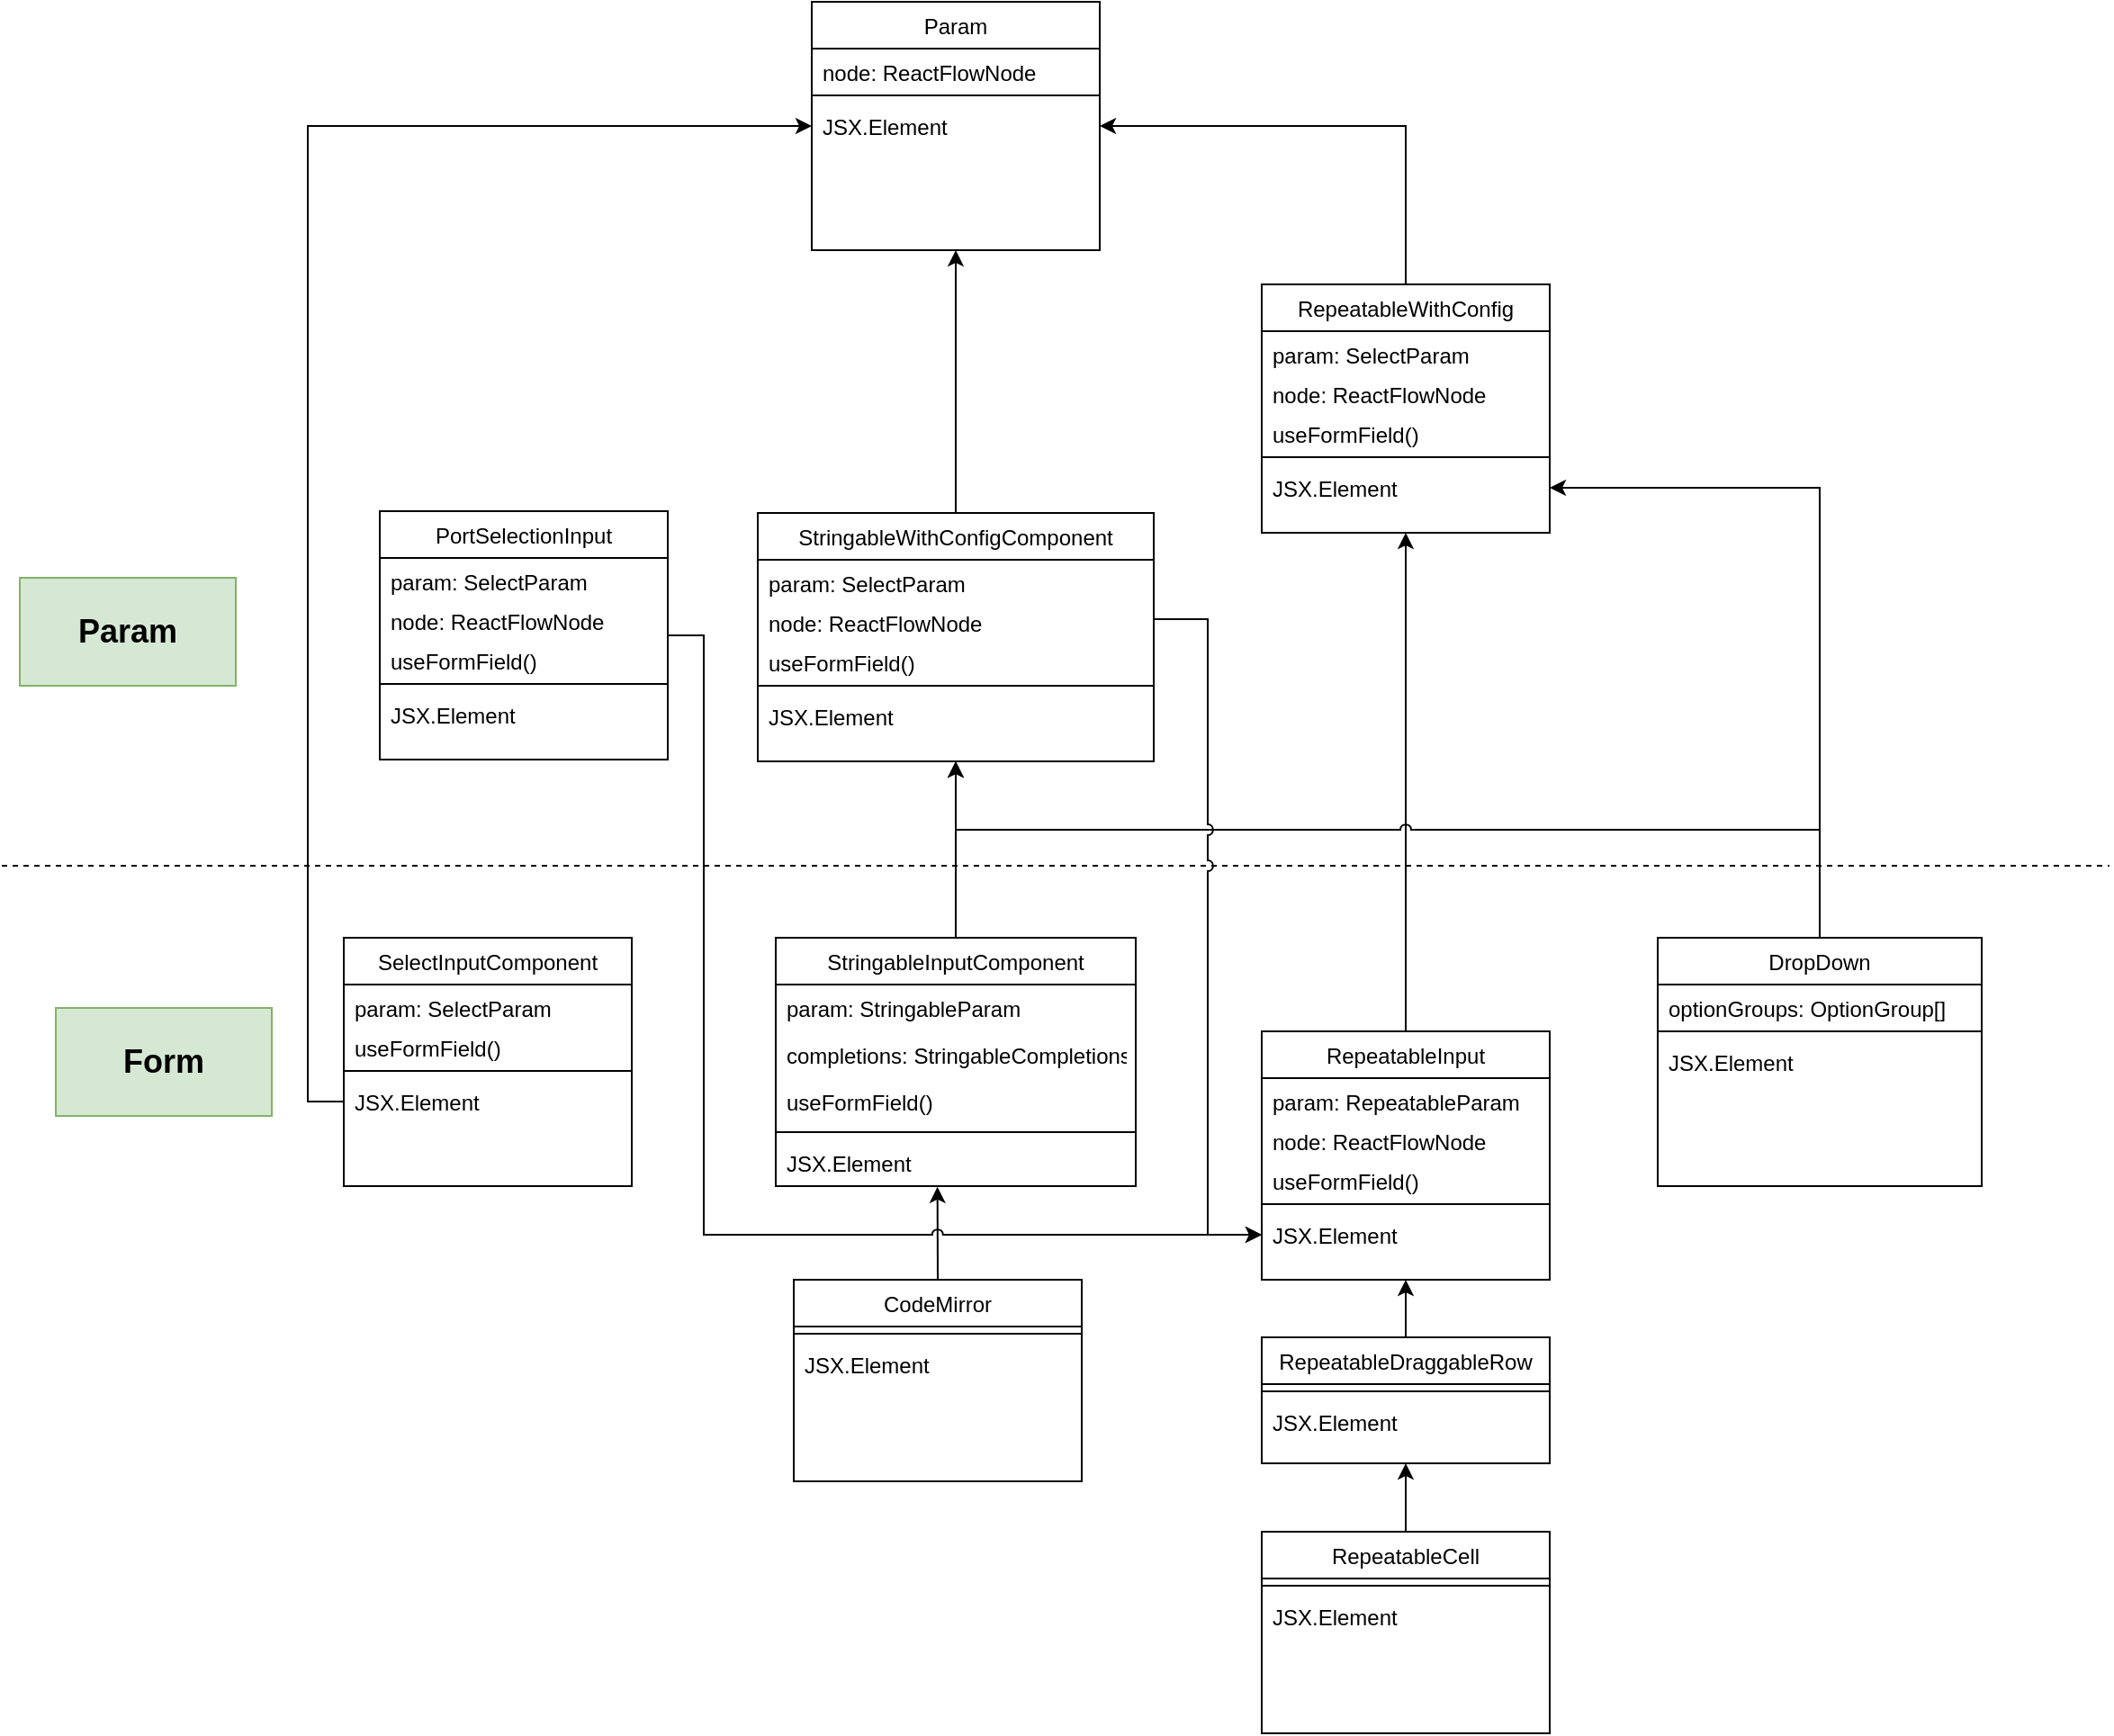 <mxfile version="24.5.2" type="github">
  <diagram id="C5RBs43oDa-KdzZeNtuy" name="Page-1">
    <mxGraphModel dx="1969" dy="2022" grid="1" gridSize="10" guides="1" tooltips="1" connect="1" arrows="1" fold="1" page="1" pageScale="1" pageWidth="827" pageHeight="1169" math="0" shadow="0">
      <root>
        <mxCell id="WIyWlLk6GJQsqaUBKTNV-0" />
        <mxCell id="WIyWlLk6GJQsqaUBKTNV-1" parent="WIyWlLk6GJQsqaUBKTNV-0" />
        <mxCell id="zkfFHV4jXpPFQw0GAbJ--6" value="SelectInputComponent" style="swimlane;fontStyle=0;align=center;verticalAlign=top;childLayout=stackLayout;horizontal=1;startSize=26;horizontalStack=0;resizeParent=1;resizeLast=0;collapsible=1;marginBottom=0;rounded=0;shadow=0;strokeWidth=1;" parent="WIyWlLk6GJQsqaUBKTNV-1" vertex="1">
          <mxGeometry x="80" y="360" width="160" height="138" as="geometry">
            <mxRectangle x="130" y="380" width="160" height="26" as="alternateBounds" />
          </mxGeometry>
        </mxCell>
        <mxCell id="UfMcmZIcrmsPAkTM4HQa-0" value="param: SelectParam" style="text;align=left;verticalAlign=top;spacingLeft=4;spacingRight=4;overflow=hidden;rotatable=0;points=[[0,0.5],[1,0.5]];portConstraint=eastwest;" vertex="1" parent="zkfFHV4jXpPFQw0GAbJ--6">
          <mxGeometry y="26" width="160" height="22" as="geometry" />
        </mxCell>
        <mxCell id="zkfFHV4jXpPFQw0GAbJ--7" value="useFormField()" style="text;align=left;verticalAlign=top;spacingLeft=4;spacingRight=4;overflow=hidden;rotatable=0;points=[[0,0.5],[1,0.5]];portConstraint=eastwest;" parent="zkfFHV4jXpPFQw0GAbJ--6" vertex="1">
          <mxGeometry y="48" width="160" height="22" as="geometry" />
        </mxCell>
        <mxCell id="zkfFHV4jXpPFQw0GAbJ--9" value="" style="line;html=1;strokeWidth=1;align=left;verticalAlign=middle;spacingTop=-1;spacingLeft=3;spacingRight=3;rotatable=0;labelPosition=right;points=[];portConstraint=eastwest;" parent="zkfFHV4jXpPFQw0GAbJ--6" vertex="1">
          <mxGeometry y="70" width="160" height="8" as="geometry" />
        </mxCell>
        <mxCell id="zkfFHV4jXpPFQw0GAbJ--11" value="JSX.Element" style="text;align=left;verticalAlign=top;spacingLeft=4;spacingRight=4;overflow=hidden;rotatable=0;points=[[0,0.5],[1,0.5]];portConstraint=eastwest;" parent="zkfFHV4jXpPFQw0GAbJ--6" vertex="1">
          <mxGeometry y="78" width="160" height="26" as="geometry" />
        </mxCell>
        <mxCell id="UfMcmZIcrmsPAkTM4HQa-67" style="edgeStyle=orthogonalEdgeStyle;rounded=0;orthogonalLoop=1;jettySize=auto;html=1;entryX=0.5;entryY=1;entryDx=0;entryDy=0;" edge="1" parent="WIyWlLk6GJQsqaUBKTNV-1" source="zkfFHV4jXpPFQw0GAbJ--13" target="UfMcmZIcrmsPAkTM4HQa-45">
          <mxGeometry relative="1" as="geometry" />
        </mxCell>
        <mxCell id="zkfFHV4jXpPFQw0GAbJ--13" value="StringableInputComponent" style="swimlane;fontStyle=0;align=center;verticalAlign=top;childLayout=stackLayout;horizontal=1;startSize=26;horizontalStack=0;resizeParent=1;resizeLast=0;collapsible=1;marginBottom=0;rounded=0;shadow=0;strokeWidth=1;" parent="WIyWlLk6GJQsqaUBKTNV-1" vertex="1">
          <mxGeometry x="320" y="360" width="200" height="138" as="geometry">
            <mxRectangle x="340" y="380" width="170" height="26" as="alternateBounds" />
          </mxGeometry>
        </mxCell>
        <mxCell id="zkfFHV4jXpPFQw0GAbJ--14" value="param: StringableParam" style="text;align=left;verticalAlign=top;spacingLeft=4;spacingRight=4;overflow=hidden;rotatable=0;points=[[0,0.5],[1,0.5]];portConstraint=eastwest;" parent="zkfFHV4jXpPFQw0GAbJ--13" vertex="1">
          <mxGeometry y="26" width="200" height="26" as="geometry" />
        </mxCell>
        <mxCell id="UfMcmZIcrmsPAkTM4HQa-13" value="completions: StringableCompletions" style="text;align=left;verticalAlign=top;spacingLeft=4;spacingRight=4;overflow=hidden;rotatable=0;points=[[0,0.5],[1,0.5]];portConstraint=eastwest;" vertex="1" parent="zkfFHV4jXpPFQw0GAbJ--13">
          <mxGeometry y="52" width="200" height="26" as="geometry" />
        </mxCell>
        <mxCell id="UfMcmZIcrmsPAkTM4HQa-5" value="useFormField()" style="text;align=left;verticalAlign=top;spacingLeft=4;spacingRight=4;overflow=hidden;rotatable=0;points=[[0,0.5],[1,0.5]];portConstraint=eastwest;" vertex="1" parent="zkfFHV4jXpPFQw0GAbJ--13">
          <mxGeometry y="78" width="200" height="26" as="geometry" />
        </mxCell>
        <mxCell id="zkfFHV4jXpPFQw0GAbJ--15" value="" style="line;html=1;strokeWidth=1;align=left;verticalAlign=middle;spacingTop=-1;spacingLeft=3;spacingRight=3;rotatable=0;labelPosition=right;points=[];portConstraint=eastwest;" parent="zkfFHV4jXpPFQw0GAbJ--13" vertex="1">
          <mxGeometry y="104" width="200" height="8" as="geometry" />
        </mxCell>
        <mxCell id="UfMcmZIcrmsPAkTM4HQa-1" value="JSX.Element" style="text;align=left;verticalAlign=top;spacingLeft=4;spacingRight=4;overflow=hidden;rotatable=0;points=[[0,0.5],[1,0.5]];portConstraint=eastwest;" vertex="1" parent="zkfFHV4jXpPFQw0GAbJ--13">
          <mxGeometry y="112" width="200" height="26" as="geometry" />
        </mxCell>
        <mxCell id="UfMcmZIcrmsPAkTM4HQa-12" style="edgeStyle=orthogonalEdgeStyle;rounded=0;orthogonalLoop=1;jettySize=auto;html=1;entryX=0.449;entryY=1.016;entryDx=0;entryDy=0;entryPerimeter=0;jumpStyle=arc;" edge="1" parent="WIyWlLk6GJQsqaUBKTNV-1" source="UfMcmZIcrmsPAkTM4HQa-6" target="UfMcmZIcrmsPAkTM4HQa-1">
          <mxGeometry relative="1" as="geometry">
            <mxPoint x="400" y="480" as="targetPoint" />
          </mxGeometry>
        </mxCell>
        <mxCell id="UfMcmZIcrmsPAkTM4HQa-6" value="CodeMirror" style="swimlane;fontStyle=0;align=center;verticalAlign=top;childLayout=stackLayout;horizontal=1;startSize=26;horizontalStack=0;resizeParent=1;resizeLast=0;collapsible=1;marginBottom=0;rounded=0;shadow=0;strokeWidth=1;" vertex="1" parent="WIyWlLk6GJQsqaUBKTNV-1">
          <mxGeometry x="330" y="550" width="160" height="112" as="geometry">
            <mxRectangle x="340" y="380" width="170" height="26" as="alternateBounds" />
          </mxGeometry>
        </mxCell>
        <mxCell id="UfMcmZIcrmsPAkTM4HQa-9" value="" style="line;html=1;strokeWidth=1;align=left;verticalAlign=middle;spacingTop=-1;spacingLeft=3;spacingRight=3;rotatable=0;labelPosition=right;points=[];portConstraint=eastwest;" vertex="1" parent="UfMcmZIcrmsPAkTM4HQa-6">
          <mxGeometry y="26" width="160" height="8" as="geometry" />
        </mxCell>
        <mxCell id="UfMcmZIcrmsPAkTM4HQa-10" value="JSX.Element" style="text;align=left;verticalAlign=top;spacingLeft=4;spacingRight=4;overflow=hidden;rotatable=0;points=[[0,0.5],[1,0.5]];portConstraint=eastwest;" vertex="1" parent="UfMcmZIcrmsPAkTM4HQa-6">
          <mxGeometry y="34" width="160" height="26" as="geometry" />
        </mxCell>
        <mxCell id="UfMcmZIcrmsPAkTM4HQa-70" style="edgeStyle=orthogonalEdgeStyle;rounded=0;orthogonalLoop=1;jettySize=auto;html=1;entryX=0.5;entryY=1;entryDx=0;entryDy=0;" edge="1" parent="WIyWlLk6GJQsqaUBKTNV-1" source="UfMcmZIcrmsPAkTM4HQa-14" target="UfMcmZIcrmsPAkTM4HQa-33">
          <mxGeometry relative="1" as="geometry" />
        </mxCell>
        <mxCell id="UfMcmZIcrmsPAkTM4HQa-14" value="RepeatableInput" style="swimlane;fontStyle=0;align=center;verticalAlign=top;childLayout=stackLayout;horizontal=1;startSize=26;horizontalStack=0;resizeParent=1;resizeLast=0;collapsible=1;marginBottom=0;rounded=0;shadow=0;strokeWidth=1;" vertex="1" parent="WIyWlLk6GJQsqaUBKTNV-1">
          <mxGeometry x="590" y="412" width="160" height="138" as="geometry">
            <mxRectangle x="130" y="380" width="160" height="26" as="alternateBounds" />
          </mxGeometry>
        </mxCell>
        <mxCell id="UfMcmZIcrmsPAkTM4HQa-15" value="param: RepeatableParam" style="text;align=left;verticalAlign=top;spacingLeft=4;spacingRight=4;overflow=hidden;rotatable=0;points=[[0,0.5],[1,0.5]];portConstraint=eastwest;" vertex="1" parent="UfMcmZIcrmsPAkTM4HQa-14">
          <mxGeometry y="26" width="160" height="22" as="geometry" />
        </mxCell>
        <mxCell id="UfMcmZIcrmsPAkTM4HQa-19" value="node: ReactFlowNode" style="text;align=left;verticalAlign=top;spacingLeft=4;spacingRight=4;overflow=hidden;rotatable=0;points=[[0,0.5],[1,0.5]];portConstraint=eastwest;" vertex="1" parent="UfMcmZIcrmsPAkTM4HQa-14">
          <mxGeometry y="48" width="160" height="22" as="geometry" />
        </mxCell>
        <mxCell id="UfMcmZIcrmsPAkTM4HQa-16" value="useFormField()" style="text;align=left;verticalAlign=top;spacingLeft=4;spacingRight=4;overflow=hidden;rotatable=0;points=[[0,0.5],[1,0.5]];portConstraint=eastwest;" vertex="1" parent="UfMcmZIcrmsPAkTM4HQa-14">
          <mxGeometry y="70" width="160" height="22" as="geometry" />
        </mxCell>
        <mxCell id="UfMcmZIcrmsPAkTM4HQa-17" value="" style="line;html=1;strokeWidth=1;align=left;verticalAlign=middle;spacingTop=-1;spacingLeft=3;spacingRight=3;rotatable=0;labelPosition=right;points=[];portConstraint=eastwest;" vertex="1" parent="UfMcmZIcrmsPAkTM4HQa-14">
          <mxGeometry y="92" width="160" height="8" as="geometry" />
        </mxCell>
        <mxCell id="UfMcmZIcrmsPAkTM4HQa-18" value="JSX.Element" style="text;align=left;verticalAlign=top;spacingLeft=4;spacingRight=4;overflow=hidden;rotatable=0;points=[[0,0.5],[1,0.5]];portConstraint=eastwest;" vertex="1" parent="UfMcmZIcrmsPAkTM4HQa-14">
          <mxGeometry y="100" width="160" height="26" as="geometry" />
        </mxCell>
        <mxCell id="UfMcmZIcrmsPAkTM4HQa-52" value="" style="edgeStyle=orthogonalEdgeStyle;rounded=0;orthogonalLoop=1;jettySize=auto;html=1;entryX=0.5;entryY=1;entryDx=0;entryDy=0;" edge="1" parent="WIyWlLk6GJQsqaUBKTNV-1" source="UfMcmZIcrmsPAkTM4HQa-20" target="UfMcmZIcrmsPAkTM4HQa-14">
          <mxGeometry relative="1" as="geometry" />
        </mxCell>
        <mxCell id="UfMcmZIcrmsPAkTM4HQa-20" value="RepeatableDraggableRow" style="swimlane;fontStyle=0;align=center;verticalAlign=top;childLayout=stackLayout;horizontal=1;startSize=26;horizontalStack=0;resizeParent=1;resizeLast=0;collapsible=1;marginBottom=0;rounded=0;shadow=0;strokeWidth=1;" vertex="1" parent="WIyWlLk6GJQsqaUBKTNV-1">
          <mxGeometry x="590" y="582" width="160" height="70" as="geometry">
            <mxRectangle x="340" y="380" width="170" height="26" as="alternateBounds" />
          </mxGeometry>
        </mxCell>
        <mxCell id="UfMcmZIcrmsPAkTM4HQa-21" value="" style="line;html=1;strokeWidth=1;align=left;verticalAlign=middle;spacingTop=-1;spacingLeft=3;spacingRight=3;rotatable=0;labelPosition=right;points=[];portConstraint=eastwest;" vertex="1" parent="UfMcmZIcrmsPAkTM4HQa-20">
          <mxGeometry y="26" width="160" height="8" as="geometry" />
        </mxCell>
        <mxCell id="UfMcmZIcrmsPAkTM4HQa-22" value="JSX.Element" style="text;align=left;verticalAlign=top;spacingLeft=4;spacingRight=4;overflow=hidden;rotatable=0;points=[[0,0.5],[1,0.5]];portConstraint=eastwest;" vertex="1" parent="UfMcmZIcrmsPAkTM4HQa-20">
          <mxGeometry y="34" width="160" height="26" as="geometry" />
        </mxCell>
        <mxCell id="UfMcmZIcrmsPAkTM4HQa-51" value="" style="edgeStyle=orthogonalEdgeStyle;rounded=0;orthogonalLoop=1;jettySize=auto;html=1;entryX=0.5;entryY=1;entryDx=0;entryDy=0;" edge="1" parent="WIyWlLk6GJQsqaUBKTNV-1" source="UfMcmZIcrmsPAkTM4HQa-23" target="UfMcmZIcrmsPAkTM4HQa-20">
          <mxGeometry relative="1" as="geometry" />
        </mxCell>
        <mxCell id="UfMcmZIcrmsPAkTM4HQa-23" value="RepeatableCell" style="swimlane;fontStyle=0;align=center;verticalAlign=top;childLayout=stackLayout;horizontal=1;startSize=26;horizontalStack=0;resizeParent=1;resizeLast=0;collapsible=1;marginBottom=0;rounded=0;shadow=0;strokeWidth=1;" vertex="1" parent="WIyWlLk6GJQsqaUBKTNV-1">
          <mxGeometry x="590" y="690" width="160" height="112" as="geometry">
            <mxRectangle x="340" y="380" width="170" height="26" as="alternateBounds" />
          </mxGeometry>
        </mxCell>
        <mxCell id="UfMcmZIcrmsPAkTM4HQa-24" value="" style="line;html=1;strokeWidth=1;align=left;verticalAlign=middle;spacingTop=-1;spacingLeft=3;spacingRight=3;rotatable=0;labelPosition=right;points=[];portConstraint=eastwest;" vertex="1" parent="UfMcmZIcrmsPAkTM4HQa-23">
          <mxGeometry y="26" width="160" height="8" as="geometry" />
        </mxCell>
        <mxCell id="UfMcmZIcrmsPAkTM4HQa-25" value="JSX.Element" style="text;align=left;verticalAlign=top;spacingLeft=4;spacingRight=4;overflow=hidden;rotatable=0;points=[[0,0.5],[1,0.5]];portConstraint=eastwest;" vertex="1" parent="UfMcmZIcrmsPAkTM4HQa-23">
          <mxGeometry y="34" width="160" height="26" as="geometry" />
        </mxCell>
        <mxCell id="UfMcmZIcrmsPAkTM4HQa-77" style="edgeStyle=orthogonalEdgeStyle;rounded=0;orthogonalLoop=1;jettySize=auto;html=1;entryX=0;entryY=0.5;entryDx=0;entryDy=0;jumpStyle=arc;" edge="1" parent="WIyWlLk6GJQsqaUBKTNV-1" source="UfMcmZIcrmsPAkTM4HQa-26" target="UfMcmZIcrmsPAkTM4HQa-18">
          <mxGeometry relative="1" as="geometry">
            <Array as="points">
              <mxPoint x="280" y="192" />
              <mxPoint x="280" y="525" />
            </Array>
          </mxGeometry>
        </mxCell>
        <mxCell id="UfMcmZIcrmsPAkTM4HQa-26" value="PortSelectionInput" style="swimlane;fontStyle=0;align=center;verticalAlign=top;childLayout=stackLayout;horizontal=1;startSize=26;horizontalStack=0;resizeParent=1;resizeLast=0;collapsible=1;marginBottom=0;rounded=0;shadow=0;strokeWidth=1;" vertex="1" parent="WIyWlLk6GJQsqaUBKTNV-1">
          <mxGeometry x="100" y="123" width="160" height="138" as="geometry">
            <mxRectangle x="130" y="380" width="160" height="26" as="alternateBounds" />
          </mxGeometry>
        </mxCell>
        <mxCell id="UfMcmZIcrmsPAkTM4HQa-27" value="param: SelectParam" style="text;align=left;verticalAlign=top;spacingLeft=4;spacingRight=4;overflow=hidden;rotatable=0;points=[[0,0.5],[1,0.5]];portConstraint=eastwest;" vertex="1" parent="UfMcmZIcrmsPAkTM4HQa-26">
          <mxGeometry y="26" width="160" height="22" as="geometry" />
        </mxCell>
        <mxCell id="UfMcmZIcrmsPAkTM4HQa-31" value="node: ReactFlowNode" style="text;align=left;verticalAlign=top;spacingLeft=4;spacingRight=4;overflow=hidden;rotatable=0;points=[[0,0.5],[1,0.5]];portConstraint=eastwest;" vertex="1" parent="UfMcmZIcrmsPAkTM4HQa-26">
          <mxGeometry y="48" width="160" height="22" as="geometry" />
        </mxCell>
        <mxCell id="UfMcmZIcrmsPAkTM4HQa-28" value="useFormField()" style="text;align=left;verticalAlign=top;spacingLeft=4;spacingRight=4;overflow=hidden;rotatable=0;points=[[0,0.5],[1,0.5]];portConstraint=eastwest;" vertex="1" parent="UfMcmZIcrmsPAkTM4HQa-26">
          <mxGeometry y="70" width="160" height="22" as="geometry" />
        </mxCell>
        <mxCell id="UfMcmZIcrmsPAkTM4HQa-29" value="" style="line;html=1;strokeWidth=1;align=left;verticalAlign=middle;spacingTop=-1;spacingLeft=3;spacingRight=3;rotatable=0;labelPosition=right;points=[];portConstraint=eastwest;" vertex="1" parent="UfMcmZIcrmsPAkTM4HQa-26">
          <mxGeometry y="92" width="160" height="8" as="geometry" />
        </mxCell>
        <mxCell id="UfMcmZIcrmsPAkTM4HQa-30" value="JSX.Element" style="text;align=left;verticalAlign=top;spacingLeft=4;spacingRight=4;overflow=hidden;rotatable=0;points=[[0,0.5],[1,0.5]];portConstraint=eastwest;" vertex="1" parent="UfMcmZIcrmsPAkTM4HQa-26">
          <mxGeometry y="100" width="160" height="26" as="geometry" />
        </mxCell>
        <mxCell id="UfMcmZIcrmsPAkTM4HQa-74" style="edgeStyle=orthogonalEdgeStyle;rounded=0;orthogonalLoop=1;jettySize=auto;html=1;entryX=1;entryY=0.5;entryDx=0;entryDy=0;" edge="1" parent="WIyWlLk6GJQsqaUBKTNV-1" source="UfMcmZIcrmsPAkTM4HQa-33" target="UfMcmZIcrmsPAkTM4HQa-58">
          <mxGeometry relative="1" as="geometry" />
        </mxCell>
        <mxCell id="UfMcmZIcrmsPAkTM4HQa-33" value="RepeatableWithConfig" style="swimlane;fontStyle=0;align=center;verticalAlign=top;childLayout=stackLayout;horizontal=1;startSize=26;horizontalStack=0;resizeParent=1;resizeLast=0;collapsible=1;marginBottom=0;rounded=0;shadow=0;strokeWidth=1;" vertex="1" parent="WIyWlLk6GJQsqaUBKTNV-1">
          <mxGeometry x="590" y="-3" width="160" height="138" as="geometry">
            <mxRectangle x="130" y="380" width="160" height="26" as="alternateBounds" />
          </mxGeometry>
        </mxCell>
        <mxCell id="UfMcmZIcrmsPAkTM4HQa-34" value="param: SelectParam" style="text;align=left;verticalAlign=top;spacingLeft=4;spacingRight=4;overflow=hidden;rotatable=0;points=[[0,0.5],[1,0.5]];portConstraint=eastwest;" vertex="1" parent="UfMcmZIcrmsPAkTM4HQa-33">
          <mxGeometry y="26" width="160" height="22" as="geometry" />
        </mxCell>
        <mxCell id="UfMcmZIcrmsPAkTM4HQa-35" value="node: ReactFlowNode" style="text;align=left;verticalAlign=top;spacingLeft=4;spacingRight=4;overflow=hidden;rotatable=0;points=[[0,0.5],[1,0.5]];portConstraint=eastwest;" vertex="1" parent="UfMcmZIcrmsPAkTM4HQa-33">
          <mxGeometry y="48" width="160" height="22" as="geometry" />
        </mxCell>
        <mxCell id="UfMcmZIcrmsPAkTM4HQa-36" value="useFormField()" style="text;align=left;verticalAlign=top;spacingLeft=4;spacingRight=4;overflow=hidden;rotatable=0;points=[[0,0.5],[1,0.5]];portConstraint=eastwest;" vertex="1" parent="UfMcmZIcrmsPAkTM4HQa-33">
          <mxGeometry y="70" width="160" height="22" as="geometry" />
        </mxCell>
        <mxCell id="UfMcmZIcrmsPAkTM4HQa-37" value="" style="line;html=1;strokeWidth=1;align=left;verticalAlign=middle;spacingTop=-1;spacingLeft=3;spacingRight=3;rotatable=0;labelPosition=right;points=[];portConstraint=eastwest;" vertex="1" parent="UfMcmZIcrmsPAkTM4HQa-33">
          <mxGeometry y="92" width="160" height="8" as="geometry" />
        </mxCell>
        <mxCell id="UfMcmZIcrmsPAkTM4HQa-38" value="JSX.Element" style="text;align=left;verticalAlign=top;spacingLeft=4;spacingRight=4;overflow=hidden;rotatable=0;points=[[0,0.5],[1,0.5]];portConstraint=eastwest;" vertex="1" parent="UfMcmZIcrmsPAkTM4HQa-33">
          <mxGeometry y="100" width="160" height="26" as="geometry" />
        </mxCell>
        <mxCell id="UfMcmZIcrmsPAkTM4HQa-69" style="edgeStyle=orthogonalEdgeStyle;rounded=0;orthogonalLoop=1;jettySize=auto;html=1;entryX=0.5;entryY=1;entryDx=0;entryDy=0;jumpStyle=arc;" edge="1" parent="WIyWlLk6GJQsqaUBKTNV-1" source="UfMcmZIcrmsPAkTM4HQa-39" target="UfMcmZIcrmsPAkTM4HQa-45">
          <mxGeometry relative="1" as="geometry">
            <Array as="points">
              <mxPoint x="900" y="300" />
              <mxPoint x="420" y="300" />
            </Array>
          </mxGeometry>
        </mxCell>
        <mxCell id="UfMcmZIcrmsPAkTM4HQa-79" style="edgeStyle=orthogonalEdgeStyle;rounded=0;orthogonalLoop=1;jettySize=auto;html=1;entryX=1;entryY=0.5;entryDx=0;entryDy=0;" edge="1" parent="WIyWlLk6GJQsqaUBKTNV-1" source="UfMcmZIcrmsPAkTM4HQa-39" target="UfMcmZIcrmsPAkTM4HQa-38">
          <mxGeometry relative="1" as="geometry" />
        </mxCell>
        <mxCell id="UfMcmZIcrmsPAkTM4HQa-39" value="DropDown" style="swimlane;fontStyle=0;align=center;verticalAlign=top;childLayout=stackLayout;horizontal=1;startSize=26;horizontalStack=0;resizeParent=1;resizeLast=0;collapsible=1;marginBottom=0;rounded=0;shadow=0;strokeWidth=1;" vertex="1" parent="WIyWlLk6GJQsqaUBKTNV-1">
          <mxGeometry x="810" y="360" width="180" height="138" as="geometry">
            <mxRectangle x="130" y="380" width="160" height="26" as="alternateBounds" />
          </mxGeometry>
        </mxCell>
        <mxCell id="UfMcmZIcrmsPAkTM4HQa-41" value="optionGroups: OptionGroup[]" style="text;align=left;verticalAlign=top;spacingLeft=4;spacingRight=4;overflow=hidden;rotatable=0;points=[[0,0.5],[1,0.5]];portConstraint=eastwest;" vertex="1" parent="UfMcmZIcrmsPAkTM4HQa-39">
          <mxGeometry y="26" width="180" height="22" as="geometry" />
        </mxCell>
        <mxCell id="UfMcmZIcrmsPAkTM4HQa-43" value="" style="line;html=1;strokeWidth=1;align=left;verticalAlign=middle;spacingTop=-1;spacingLeft=3;spacingRight=3;rotatable=0;labelPosition=right;points=[];portConstraint=eastwest;" vertex="1" parent="UfMcmZIcrmsPAkTM4HQa-39">
          <mxGeometry y="48" width="180" height="8" as="geometry" />
        </mxCell>
        <mxCell id="UfMcmZIcrmsPAkTM4HQa-44" value="JSX.Element" style="text;align=left;verticalAlign=top;spacingLeft=4;spacingRight=4;overflow=hidden;rotatable=0;points=[[0,0.5],[1,0.5]];portConstraint=eastwest;" vertex="1" parent="UfMcmZIcrmsPAkTM4HQa-39">
          <mxGeometry y="56" width="180" height="26" as="geometry" />
        </mxCell>
        <mxCell id="UfMcmZIcrmsPAkTM4HQa-64" style="edgeStyle=orthogonalEdgeStyle;rounded=0;orthogonalLoop=1;jettySize=auto;html=1;entryX=0.5;entryY=1;entryDx=0;entryDy=0;jumpStyle=arc;" edge="1" parent="WIyWlLk6GJQsqaUBKTNV-1" source="UfMcmZIcrmsPAkTM4HQa-45" target="UfMcmZIcrmsPAkTM4HQa-53">
          <mxGeometry relative="1" as="geometry" />
        </mxCell>
        <mxCell id="UfMcmZIcrmsPAkTM4HQa-45" value="StringableWithConfigComponent" style="swimlane;fontStyle=0;align=center;verticalAlign=top;childLayout=stackLayout;horizontal=1;startSize=26;horizontalStack=0;resizeParent=1;resizeLast=0;collapsible=1;marginBottom=0;rounded=0;shadow=0;strokeWidth=1;" vertex="1" parent="WIyWlLk6GJQsqaUBKTNV-1">
          <mxGeometry x="310" y="124" width="220" height="138" as="geometry">
            <mxRectangle x="130" y="380" width="160" height="26" as="alternateBounds" />
          </mxGeometry>
        </mxCell>
        <mxCell id="UfMcmZIcrmsPAkTM4HQa-46" value="param: SelectParam" style="text;align=left;verticalAlign=top;spacingLeft=4;spacingRight=4;overflow=hidden;rotatable=0;points=[[0,0.5],[1,0.5]];portConstraint=eastwest;" vertex="1" parent="UfMcmZIcrmsPAkTM4HQa-45">
          <mxGeometry y="26" width="220" height="22" as="geometry" />
        </mxCell>
        <mxCell id="UfMcmZIcrmsPAkTM4HQa-47" value="node: ReactFlowNode" style="text;align=left;verticalAlign=top;spacingLeft=4;spacingRight=4;overflow=hidden;rotatable=0;points=[[0,0.5],[1,0.5]];portConstraint=eastwest;" vertex="1" parent="UfMcmZIcrmsPAkTM4HQa-45">
          <mxGeometry y="48" width="220" height="22" as="geometry" />
        </mxCell>
        <mxCell id="UfMcmZIcrmsPAkTM4HQa-48" value="useFormField()" style="text;align=left;verticalAlign=top;spacingLeft=4;spacingRight=4;overflow=hidden;rotatable=0;points=[[0,0.5],[1,0.5]];portConstraint=eastwest;" vertex="1" parent="UfMcmZIcrmsPAkTM4HQa-45">
          <mxGeometry y="70" width="220" height="22" as="geometry" />
        </mxCell>
        <mxCell id="UfMcmZIcrmsPAkTM4HQa-49" value="" style="line;html=1;strokeWidth=1;align=left;verticalAlign=middle;spacingTop=-1;spacingLeft=3;spacingRight=3;rotatable=0;labelPosition=right;points=[];portConstraint=eastwest;" vertex="1" parent="UfMcmZIcrmsPAkTM4HQa-45">
          <mxGeometry y="92" width="220" height="8" as="geometry" />
        </mxCell>
        <mxCell id="UfMcmZIcrmsPAkTM4HQa-50" value="JSX.Element" style="text;align=left;verticalAlign=top;spacingLeft=4;spacingRight=4;overflow=hidden;rotatable=0;points=[[0,0.5],[1,0.5]];portConstraint=eastwest;" vertex="1" parent="UfMcmZIcrmsPAkTM4HQa-45">
          <mxGeometry y="100" width="220" height="26" as="geometry" />
        </mxCell>
        <mxCell id="UfMcmZIcrmsPAkTM4HQa-53" value="Param" style="swimlane;fontStyle=0;align=center;verticalAlign=top;childLayout=stackLayout;horizontal=1;startSize=26;horizontalStack=0;resizeParent=1;resizeLast=0;collapsible=1;marginBottom=0;rounded=0;shadow=0;strokeWidth=1;" vertex="1" parent="WIyWlLk6GJQsqaUBKTNV-1">
          <mxGeometry x="340" y="-160" width="160" height="138" as="geometry">
            <mxRectangle x="130" y="380" width="160" height="26" as="alternateBounds" />
          </mxGeometry>
        </mxCell>
        <mxCell id="UfMcmZIcrmsPAkTM4HQa-55" value="node: ReactFlowNode" style="text;align=left;verticalAlign=top;spacingLeft=4;spacingRight=4;overflow=hidden;rotatable=0;points=[[0,0.5],[1,0.5]];portConstraint=eastwest;" vertex="1" parent="UfMcmZIcrmsPAkTM4HQa-53">
          <mxGeometry y="26" width="160" height="22" as="geometry" />
        </mxCell>
        <mxCell id="UfMcmZIcrmsPAkTM4HQa-57" value="" style="line;html=1;strokeWidth=1;align=left;verticalAlign=middle;spacingTop=-1;spacingLeft=3;spacingRight=3;rotatable=0;labelPosition=right;points=[];portConstraint=eastwest;" vertex="1" parent="UfMcmZIcrmsPAkTM4HQa-53">
          <mxGeometry y="48" width="160" height="8" as="geometry" />
        </mxCell>
        <mxCell id="UfMcmZIcrmsPAkTM4HQa-58" value="JSX.Element" style="text;align=left;verticalAlign=top;spacingLeft=4;spacingRight=4;overflow=hidden;rotatable=0;points=[[0,0.5],[1,0.5]];portConstraint=eastwest;" vertex="1" parent="UfMcmZIcrmsPAkTM4HQa-53">
          <mxGeometry y="56" width="160" height="26" as="geometry" />
        </mxCell>
        <mxCell id="UfMcmZIcrmsPAkTM4HQa-59" value="" style="endArrow=none;dashed=1;html=1;rounded=0;" edge="1" parent="WIyWlLk6GJQsqaUBKTNV-1">
          <mxGeometry width="50" height="50" relative="1" as="geometry">
            <mxPoint x="-110" y="320" as="sourcePoint" />
            <mxPoint x="1060.882" y="320" as="targetPoint" />
          </mxGeometry>
        </mxCell>
        <mxCell id="UfMcmZIcrmsPAkTM4HQa-61" value="&lt;font style=&quot;font-size: 18px;&quot;&gt;&lt;b&gt;Form&lt;/b&gt;&lt;/font&gt;" style="rounded=0;whiteSpace=wrap;html=1;fillColor=#d5e8d4;strokeColor=#82b366;" vertex="1" parent="WIyWlLk6GJQsqaUBKTNV-1">
          <mxGeometry x="-80" y="399" width="120" height="60" as="geometry" />
        </mxCell>
        <mxCell id="UfMcmZIcrmsPAkTM4HQa-62" value="&lt;span style=&quot;font-size: 18px;&quot;&gt;&lt;b&gt;Param&lt;/b&gt;&lt;/span&gt;" style="rounded=0;whiteSpace=wrap;html=1;fillColor=#d5e8d4;strokeColor=#82b366;" vertex="1" parent="WIyWlLk6GJQsqaUBKTNV-1">
          <mxGeometry x="-100" y="160" width="120" height="60" as="geometry" />
        </mxCell>
        <mxCell id="UfMcmZIcrmsPAkTM4HQa-73" style="edgeStyle=orthogonalEdgeStyle;rounded=0;orthogonalLoop=1;jettySize=auto;html=1;entryX=0;entryY=0.5;entryDx=0;entryDy=0;" edge="1" parent="WIyWlLk6GJQsqaUBKTNV-1" source="zkfFHV4jXpPFQw0GAbJ--11" target="UfMcmZIcrmsPAkTM4HQa-58">
          <mxGeometry relative="1" as="geometry">
            <mxPoint x="60" y="80" as="targetPoint" />
            <Array as="points">
              <mxPoint x="60" y="451" />
              <mxPoint x="60" y="-91" />
            </Array>
          </mxGeometry>
        </mxCell>
        <mxCell id="UfMcmZIcrmsPAkTM4HQa-78" style="edgeStyle=orthogonalEdgeStyle;rounded=0;orthogonalLoop=1;jettySize=auto;html=1;exitX=1;exitY=0.5;exitDx=0;exitDy=0;entryX=0;entryY=0.5;entryDx=0;entryDy=0;jumpStyle=arc;" edge="1" parent="WIyWlLk6GJQsqaUBKTNV-1" source="UfMcmZIcrmsPAkTM4HQa-47" target="UfMcmZIcrmsPAkTM4HQa-18">
          <mxGeometry relative="1" as="geometry" />
        </mxCell>
      </root>
    </mxGraphModel>
  </diagram>
</mxfile>

